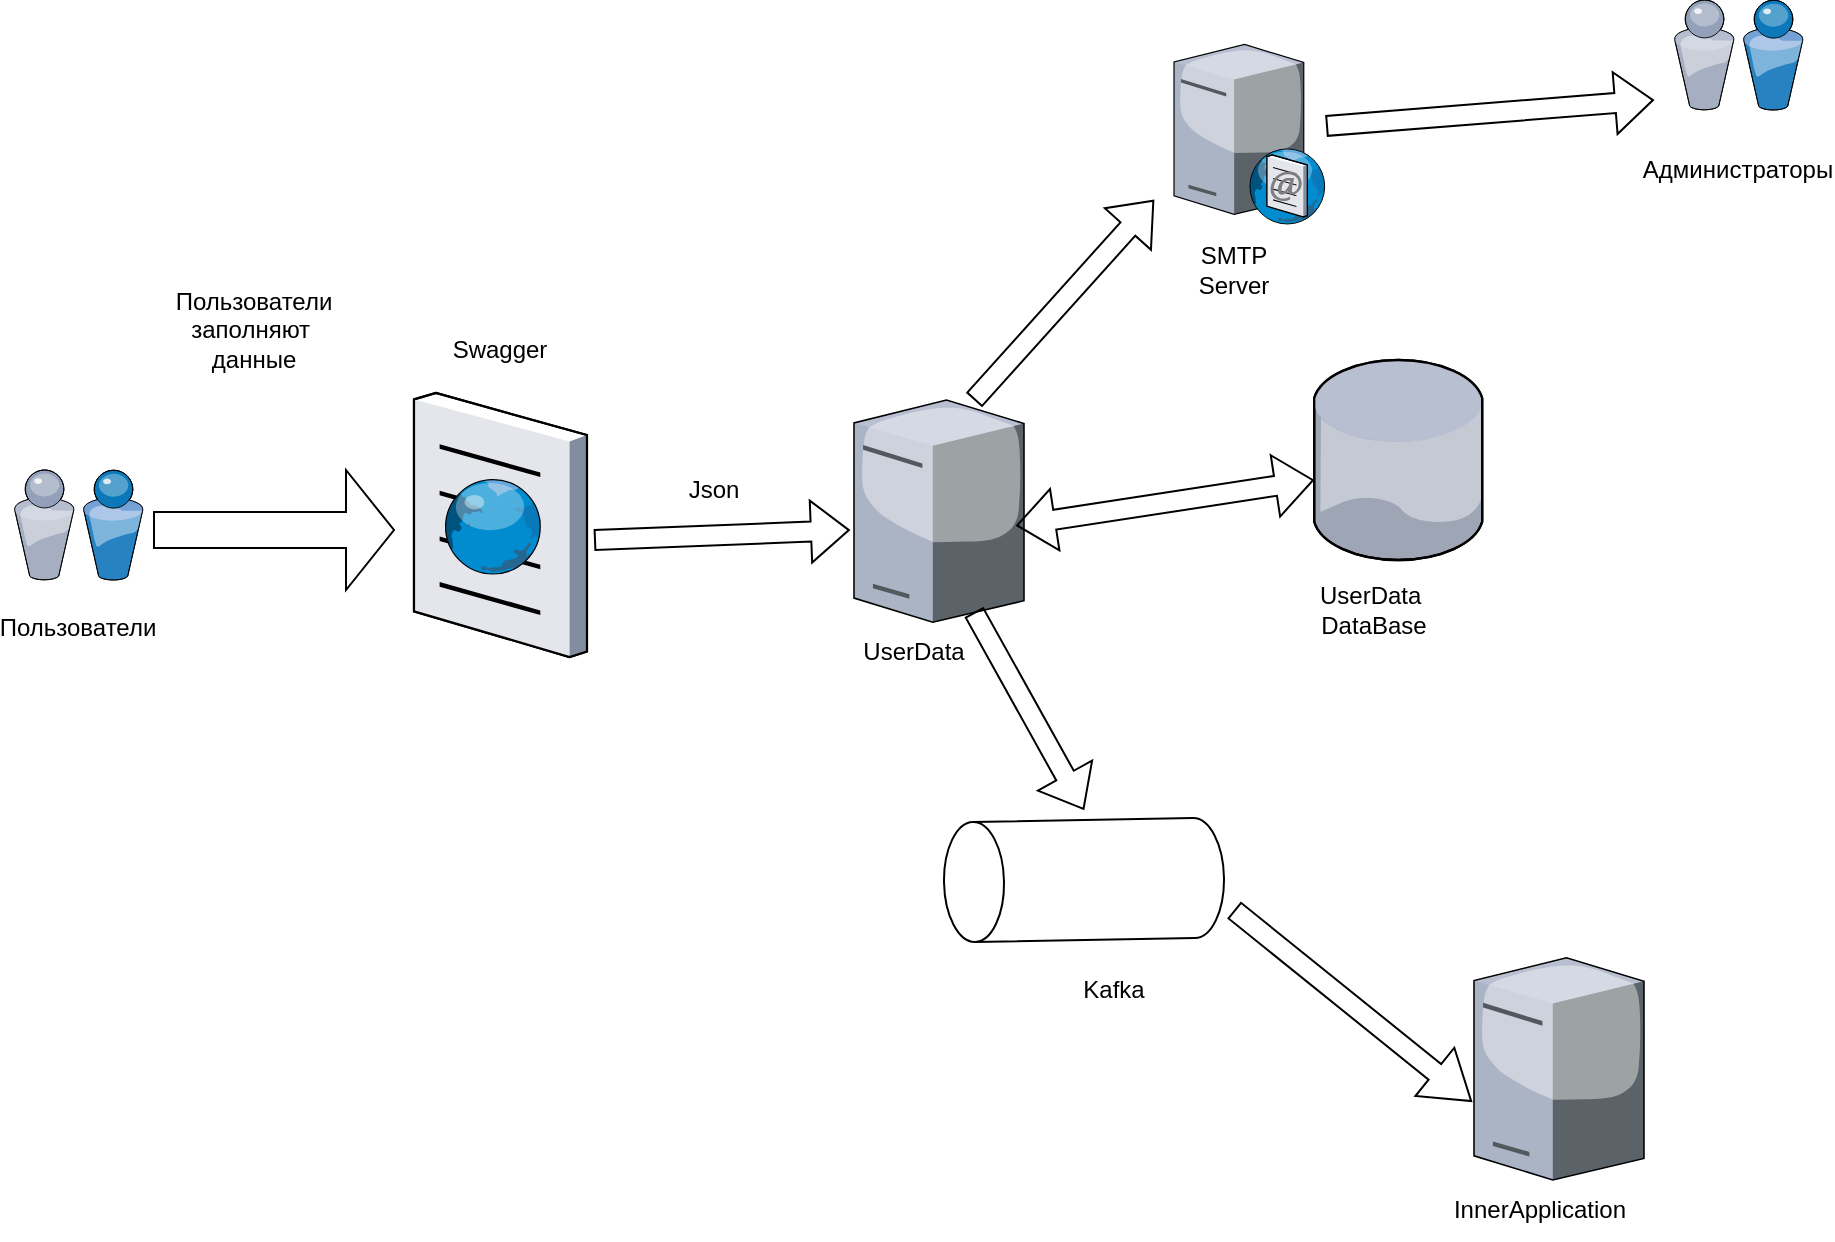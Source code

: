 <mxfile version="21.7.5" type="github">
  <diagram name="Page-1" id="822b0af5-4adb-64df-f703-e8dfc1f81529">
    <mxGraphModel dx="1306" dy="780" grid="1" gridSize="10" guides="1" tooltips="1" connect="1" arrows="1" fold="1" page="1" pageScale="1" pageWidth="1100" pageHeight="850" background="none" math="0" shadow="0">
      <root>
        <mxCell id="0" />
        <mxCell id="1" parent="0" />
        <mxCell id="7d933b09d9755ecc-21" value="" style="verticalLabelPosition=bottom;aspect=fixed;html=1;verticalAlign=top;strokeColor=none;shape=mxgraph.citrix.tower_server;rounded=0;shadow=0;comic=0;fontFamily=Verdana;" parent="1" vertex="1">
          <mxGeometry x="1390" y="220" width="85" height="111.15" as="geometry" />
        </mxCell>
        <mxCell id="dllQC5ydkaDHuItenh3X-1" value="UserData" style="text;html=1;strokeColor=none;fillColor=none;align=center;verticalAlign=middle;whiteSpace=wrap;rounded=0;" vertex="1" parent="1">
          <mxGeometry x="1390" y="331.15" width="60" height="30" as="geometry" />
        </mxCell>
        <mxCell id="dllQC5ydkaDHuItenh3X-3" value="UserData&amp;nbsp;&lt;br&gt;DataBase" style="text;html=1;strokeColor=none;fillColor=none;align=center;verticalAlign=middle;whiteSpace=wrap;rounded=0;" vertex="1" parent="1">
          <mxGeometry x="1620" y="310" width="60" height="30" as="geometry" />
        </mxCell>
        <mxCell id="dllQC5ydkaDHuItenh3X-4" value="" style="shape=flexArrow;endArrow=classic;startArrow=classic;html=1;rounded=0;exitX=0.954;exitY=0.565;exitDx=0;exitDy=0;exitPerimeter=0;entryX=0;entryY=0.5;entryDx=0;entryDy=0;entryPerimeter=0;" edge="1" parent="1" source="7d933b09d9755ecc-21">
          <mxGeometry width="100" height="100" relative="1" as="geometry">
            <mxPoint x="1520" y="350" as="sourcePoint" />
            <mxPoint x="1620" y="260" as="targetPoint" />
            <Array as="points" />
          </mxGeometry>
        </mxCell>
        <mxCell id="dllQC5ydkaDHuItenh3X-5" value="" style="shape=cylinder3;whiteSpace=wrap;html=1;boundedLbl=1;backgroundOutline=1;size=15;rotation=-91;" vertex="1" parent="1">
          <mxGeometry x="1475" y="390" width="60" height="140" as="geometry" />
        </mxCell>
        <mxCell id="dllQC5ydkaDHuItenh3X-6" value="Kafka" style="text;html=1;strokeColor=none;fillColor=none;align=center;verticalAlign=middle;whiteSpace=wrap;rounded=0;" vertex="1" parent="1">
          <mxGeometry x="1490" y="500" width="60" height="30" as="geometry" />
        </mxCell>
        <mxCell id="dllQC5ydkaDHuItenh3X-7" value="" style="shape=flexArrow;endArrow=classic;html=1;rounded=0;exitX=0.75;exitY=0;exitDx=0;exitDy=0;" edge="1" parent="1">
          <mxGeometry width="50" height="50" relative="1" as="geometry">
            <mxPoint x="1450" y="326.0" as="sourcePoint" />
            <mxPoint x="1505.06" y="424.67" as="targetPoint" />
            <Array as="points">
              <mxPoint x="1505" y="424.85" />
            </Array>
          </mxGeometry>
        </mxCell>
        <mxCell id="dllQC5ydkaDHuItenh3X-8" value="" style="verticalLabelPosition=bottom;sketch=0;aspect=fixed;html=1;verticalAlign=top;strokeColor=none;align=center;outlineConnect=0;shape=mxgraph.citrix.database;" vertex="1" parent="1">
          <mxGeometry x="1620" y="200" width="85" height="100" as="geometry" />
        </mxCell>
        <mxCell id="dllQC5ydkaDHuItenh3X-9" value="" style="verticalLabelPosition=bottom;aspect=fixed;html=1;verticalAlign=top;strokeColor=none;shape=mxgraph.citrix.tower_server;rounded=0;shadow=0;comic=0;fontFamily=Verdana;" vertex="1" parent="1">
          <mxGeometry x="1700" y="498.85" width="85" height="111.15" as="geometry" />
        </mxCell>
        <mxCell id="dllQC5ydkaDHuItenh3X-10" value="" style="shape=singleArrow;direction=west;whiteSpace=wrap;html=1;rotation=-180;" vertex="1" parent="1">
          <mxGeometry x="1040" y="255" width="120" height="60" as="geometry" />
        </mxCell>
        <mxCell id="dllQC5ydkaDHuItenh3X-11" value="" style="shape=flexArrow;endArrow=classic;html=1;rounded=0;width=10;endSize=7.44;entryX=-0.012;entryY=0.648;entryDx=0;entryDy=0;entryPerimeter=0;" edge="1" parent="1" target="dllQC5ydkaDHuItenh3X-9">
          <mxGeometry width="50" height="50" relative="1" as="geometry">
            <mxPoint x="1580" y="475" as="sourcePoint" />
            <mxPoint x="1630" y="425" as="targetPoint" />
          </mxGeometry>
        </mxCell>
        <mxCell id="dllQC5ydkaDHuItenh3X-12" value="InnerApplication&lt;br&gt;" style="text;html=1;strokeColor=none;fillColor=none;align=center;verticalAlign=middle;whiteSpace=wrap;rounded=0;" vertex="1" parent="1">
          <mxGeometry x="1702.5" y="610" width="60" height="30" as="geometry" />
        </mxCell>
        <mxCell id="dllQC5ydkaDHuItenh3X-13" value="" style="verticalLabelPosition=bottom;sketch=0;aspect=fixed;html=1;verticalAlign=top;strokeColor=none;align=center;outlineConnect=0;shape=mxgraph.citrix.browser;" vertex="1" parent="1">
          <mxGeometry x="1170" y="216.5" width="86.48" height="132" as="geometry" />
        </mxCell>
        <mxCell id="dllQC5ydkaDHuItenh3X-14" value="" style="verticalLabelPosition=bottom;sketch=0;aspect=fixed;html=1;verticalAlign=top;strokeColor=none;align=center;outlineConnect=0;shape=mxgraph.citrix.users;" vertex="1" parent="1">
          <mxGeometry x="970" y="255" width="64.5" height="55" as="geometry" />
        </mxCell>
        <mxCell id="dllQC5ydkaDHuItenh3X-15" value="" style="shape=flexArrow;endArrow=classic;html=1;rounded=0;entryX=-0.024;entryY=0.585;entryDx=0;entryDy=0;entryPerimeter=0;" edge="1" parent="1" target="7d933b09d9755ecc-21">
          <mxGeometry width="50" height="50" relative="1" as="geometry">
            <mxPoint x="1260" y="290" as="sourcePoint" />
            <mxPoint x="1330" y="250.58" as="targetPoint" />
          </mxGeometry>
        </mxCell>
        <mxCell id="dllQC5ydkaDHuItenh3X-16" value="Swagger" style="text;html=1;strokeColor=none;fillColor=none;align=center;verticalAlign=middle;whiteSpace=wrap;rounded=0;" vertex="1" parent="1">
          <mxGeometry x="1183.24" y="180" width="60" height="30" as="geometry" />
        </mxCell>
        <mxCell id="dllQC5ydkaDHuItenh3X-17" value="Пользователи заполняют&amp;nbsp;&lt;br&gt;данные" style="text;html=1;strokeColor=none;fillColor=none;align=center;verticalAlign=middle;whiteSpace=wrap;rounded=0;" vertex="1" parent="1">
          <mxGeometry x="1060" y="170" width="60" height="30" as="geometry" />
        </mxCell>
        <mxCell id="dllQC5ydkaDHuItenh3X-18" value="Json" style="text;html=1;strokeColor=none;fillColor=none;align=center;verticalAlign=middle;whiteSpace=wrap;rounded=0;" vertex="1" parent="1">
          <mxGeometry x="1290" y="250" width="60" height="30" as="geometry" />
        </mxCell>
        <mxCell id="dllQC5ydkaDHuItenh3X-19" value="" style="verticalLabelPosition=bottom;sketch=0;aspect=fixed;html=1;verticalAlign=top;strokeColor=none;align=center;outlineConnect=0;shape=mxgraph.citrix.smtp_server;" vertex="1" parent="1">
          <mxGeometry x="1550" y="40" width="76" height="92" as="geometry" />
        </mxCell>
        <mxCell id="dllQC5ydkaDHuItenh3X-20" value="" style="shape=flexArrow;endArrow=classic;html=1;rounded=0;" edge="1" parent="1">
          <mxGeometry width="50" height="50" relative="1" as="geometry">
            <mxPoint x="1450" y="220" as="sourcePoint" />
            <mxPoint x="1540" y="120" as="targetPoint" />
          </mxGeometry>
        </mxCell>
        <mxCell id="dllQC5ydkaDHuItenh3X-21" value="SMTP Server" style="text;html=1;strokeColor=none;fillColor=none;align=center;verticalAlign=middle;whiteSpace=wrap;rounded=0;" vertex="1" parent="1">
          <mxGeometry x="1550" y="140" width="60" height="30" as="geometry" />
        </mxCell>
        <mxCell id="dllQC5ydkaDHuItenh3X-22" value="" style="verticalLabelPosition=bottom;sketch=0;aspect=fixed;html=1;verticalAlign=top;strokeColor=none;align=center;outlineConnect=0;shape=mxgraph.citrix.users;" vertex="1" parent="1">
          <mxGeometry x="1800" y="20" width="64.5" height="55" as="geometry" />
        </mxCell>
        <mxCell id="dllQC5ydkaDHuItenh3X-23" value="Пользователи" style="text;html=1;strokeColor=none;fillColor=none;align=center;verticalAlign=middle;whiteSpace=wrap;rounded=0;" vertex="1" parent="1">
          <mxGeometry x="972" y="319" width="60" height="30" as="geometry" />
        </mxCell>
        <mxCell id="dllQC5ydkaDHuItenh3X-25" value="" style="shape=flexArrow;endArrow=classic;html=1;rounded=0;" edge="1" parent="1" source="dllQC5ydkaDHuItenh3X-19">
          <mxGeometry width="50" height="50" relative="1" as="geometry">
            <mxPoint x="1670" y="75" as="sourcePoint" />
            <mxPoint x="1790" y="70" as="targetPoint" />
          </mxGeometry>
        </mxCell>
        <mxCell id="dllQC5ydkaDHuItenh3X-26" value="Администраторы" style="text;html=1;strokeColor=none;fillColor=none;align=center;verticalAlign=middle;whiteSpace=wrap;rounded=0;" vertex="1" parent="1">
          <mxGeometry x="1802" y="90" width="60" height="30" as="geometry" />
        </mxCell>
      </root>
    </mxGraphModel>
  </diagram>
</mxfile>
